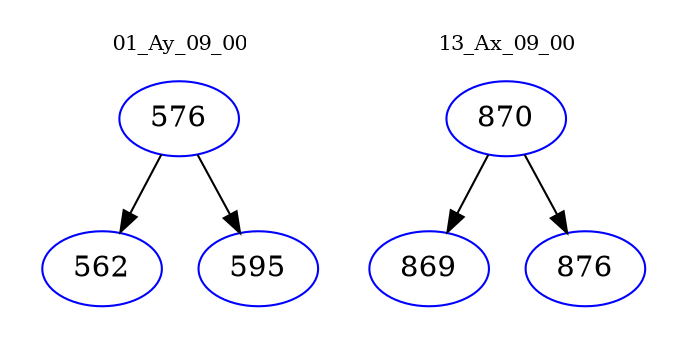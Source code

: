 digraph{
subgraph cluster_0 {
color = white
label = "01_Ay_09_00";
fontsize=10;
T0_576 [label="576", color="blue"]
T0_576 -> T0_562 [color="black"]
T0_562 [label="562", color="blue"]
T0_576 -> T0_595 [color="black"]
T0_595 [label="595", color="blue"]
}
subgraph cluster_1 {
color = white
label = "13_Ax_09_00";
fontsize=10;
T1_870 [label="870", color="blue"]
T1_870 -> T1_869 [color="black"]
T1_869 [label="869", color="blue"]
T1_870 -> T1_876 [color="black"]
T1_876 [label="876", color="blue"]
}
}
